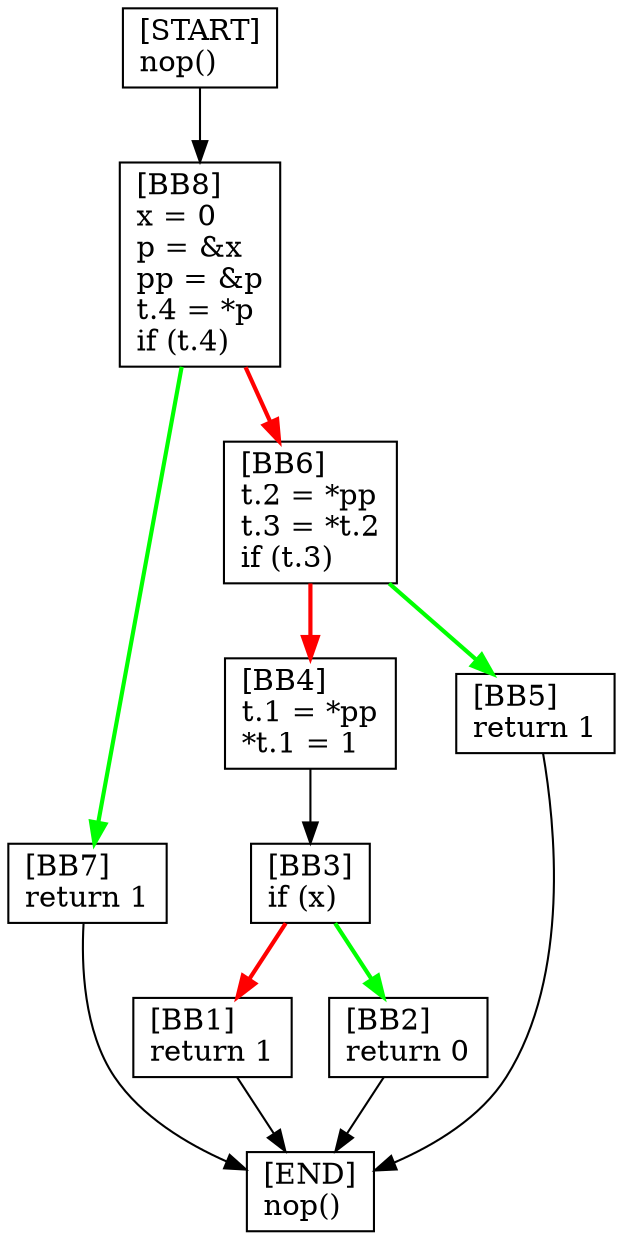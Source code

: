 digraph {
  node [shape=box]
  BB8 [label="[BB8]\lx = 0\lp = &x\lpp = &p\lt.4 = *p\lif (t.4)\l"];
  BB7 [label="[BB7]\lreturn 1\l"];
  BB6 [label="[BB6]\lt.2 = *pp\lt.3 = *t.2\lif (t.3)\l"];
  BB1 [label="[BB1]\lreturn 1\l"];
  START [label="[START]\lnop()\l"];
  END [label="[END]\lnop()\l"];
  BB2 [label="[BB2]\lreturn 0\l"];
  BB3 [label="[BB3]\lif (x)\l"];
  BB4 [label="[BB4]\lt.1 = *pp\l*t.1 = 1\l"];
  BB5 [label="[BB5]\lreturn 1\l"];
  BB8 -> BB7 [color=green, penwidth=2];
  BB4 -> BB3;
  BB5 -> END;
  START -> BB8;
  BB7 -> END;
  BB1 -> END;
  BB6 -> BB4 [color=red, penwidth=2];
  BB3 -> BB1 [color=red, penwidth=2];
  BB2 -> END;
  BB8 -> BB6 [color=red, penwidth=2];
  BB6 -> BB5 [color=green, penwidth=2];
  BB3 -> BB2 [color=green, penwidth=2];
}
